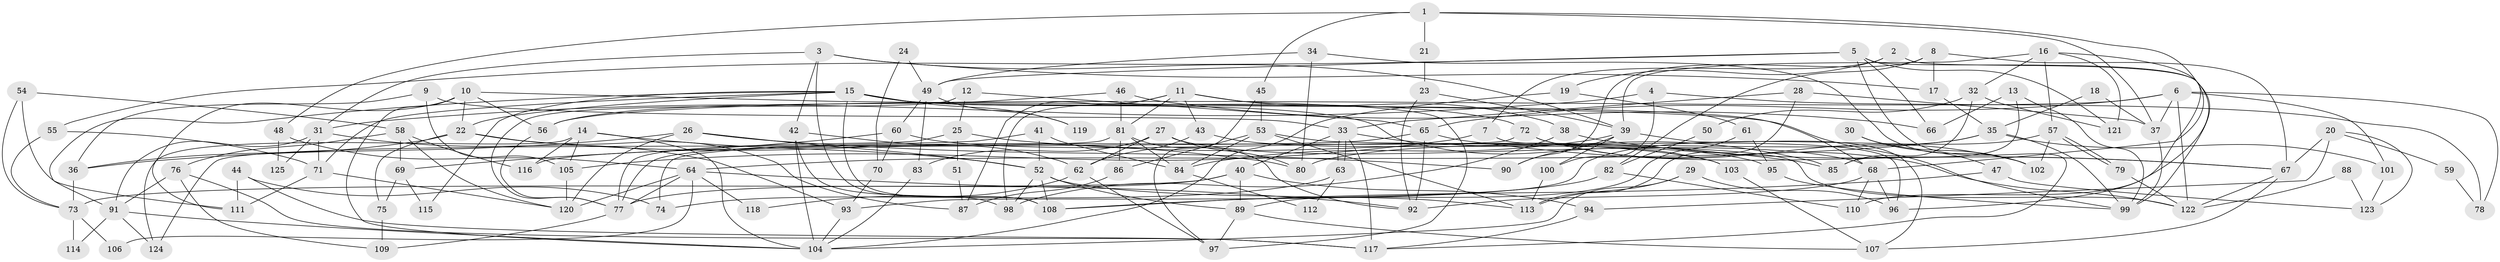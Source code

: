 // Generated by graph-tools (version 1.1) at 2025/02/03/09/25 03:02:03]
// undirected, 125 vertices, 250 edges
graph export_dot {
graph [start="1"]
  node [color=gray90,style=filled];
  1;
  2;
  3;
  4;
  5;
  6;
  7;
  8;
  9;
  10;
  11;
  12;
  13;
  14;
  15;
  16;
  17;
  18;
  19;
  20;
  21;
  22;
  23;
  24;
  25;
  26;
  27;
  28;
  29;
  30;
  31;
  32;
  33;
  34;
  35;
  36;
  37;
  38;
  39;
  40;
  41;
  42;
  43;
  44;
  45;
  46;
  47;
  48;
  49;
  50;
  51;
  52;
  53;
  54;
  55;
  56;
  57;
  58;
  59;
  60;
  61;
  62;
  63;
  64;
  65;
  66;
  67;
  68;
  69;
  70;
  71;
  72;
  73;
  74;
  75;
  76;
  77;
  78;
  79;
  80;
  81;
  82;
  83;
  84;
  85;
  86;
  87;
  88;
  89;
  90;
  91;
  92;
  93;
  94;
  95;
  96;
  97;
  98;
  99;
  100;
  101;
  102;
  103;
  104;
  105;
  106;
  107;
  108;
  109;
  110;
  111;
  112;
  113;
  114;
  115;
  116;
  117;
  118;
  119;
  120;
  121;
  122;
  123;
  124;
  125;
  1 -- 68;
  1 -- 37;
  1 -- 21;
  1 -- 45;
  1 -- 48;
  2 -- 96;
  2 -- 7;
  2 -- 19;
  3 -- 17;
  3 -- 39;
  3 -- 31;
  3 -- 42;
  3 -- 108;
  4 -- 100;
  4 -- 31;
  4 -- 78;
  5 -- 117;
  5 -- 121;
  5 -- 49;
  5 -- 55;
  5 -- 66;
  5 -- 99;
  6 -- 56;
  6 -- 65;
  6 -- 37;
  6 -- 78;
  6 -- 101;
  6 -- 122;
  7 -- 105;
  7 -- 96;
  8 -- 90;
  8 -- 67;
  8 -- 17;
  8 -- 82;
  9 -- 33;
  9 -- 105;
  9 -- 36;
  10 -- 22;
  10 -- 104;
  10 -- 56;
  10 -- 99;
  10 -- 111;
  11 -- 97;
  11 -- 81;
  11 -- 38;
  11 -- 43;
  11 -- 87;
  11 -- 98;
  12 -- 65;
  12 -- 77;
  12 -- 25;
  13 -- 99;
  13 -- 85;
  13 -- 66;
  14 -- 124;
  14 -- 52;
  14 -- 104;
  14 -- 105;
  14 -- 116;
  15 -- 91;
  15 -- 71;
  15 -- 22;
  15 -- 68;
  15 -- 72;
  15 -- 103;
  15 -- 108;
  15 -- 115;
  15 -- 119;
  16 -- 57;
  16 -- 110;
  16 -- 32;
  16 -- 39;
  16 -- 121;
  17 -- 35;
  18 -- 37;
  18 -- 35;
  19 -- 104;
  19 -- 61;
  20 -- 67;
  20 -- 94;
  20 -- 59;
  20 -- 123;
  21 -- 23;
  22 -- 80;
  22 -- 36;
  22 -- 75;
  22 -- 87;
  23 -- 92;
  23 -- 39;
  24 -- 49;
  24 -- 70;
  25 -- 77;
  25 -- 51;
  25 -- 85;
  26 -- 36;
  26 -- 120;
  26 -- 52;
  26 -- 90;
  27 -- 62;
  27 -- 80;
  27 -- 68;
  27 -- 83;
  28 -- 113;
  28 -- 37;
  28 -- 33;
  29 -- 104;
  29 -- 113;
  29 -- 96;
  30 -- 102;
  30 -- 47;
  31 -- 71;
  31 -- 91;
  31 -- 93;
  31 -- 125;
  32 -- 85;
  32 -- 50;
  32 -- 121;
  33 -- 63;
  33 -- 63;
  33 -- 40;
  33 -- 85;
  33 -- 117;
  34 -- 102;
  34 -- 49;
  34 -- 80;
  35 -- 64;
  35 -- 99;
  35 -- 80;
  35 -- 101;
  36 -- 73;
  37 -- 99;
  38 -- 98;
  38 -- 67;
  39 -- 84;
  39 -- 90;
  39 -- 100;
  39 -- 107;
  40 -- 89;
  40 -- 73;
  40 -- 77;
  40 -- 94;
  41 -- 77;
  41 -- 52;
  41 -- 84;
  42 -- 98;
  42 -- 62;
  42 -- 104;
  43 -- 95;
  43 -- 62;
  44 -- 111;
  44 -- 117;
  44 -- 74;
  45 -- 97;
  45 -- 53;
  46 -- 66;
  46 -- 81;
  46 -- 56;
  47 -- 108;
  47 -- 123;
  48 -- 64;
  48 -- 125;
  49 -- 83;
  49 -- 60;
  49 -- 119;
  50 -- 82;
  51 -- 87;
  52 -- 108;
  52 -- 89;
  52 -- 98;
  52 -- 113;
  53 -- 84;
  53 -- 86;
  53 -- 113;
  53 -- 122;
  54 -- 73;
  54 -- 111;
  54 -- 58;
  55 -- 73;
  55 -- 71;
  56 -- 77;
  57 -- 93;
  57 -- 79;
  57 -- 79;
  57 -- 102;
  58 -- 76;
  58 -- 69;
  58 -- 116;
  58 -- 120;
  59 -- 78;
  60 -- 103;
  60 -- 69;
  60 -- 70;
  61 -- 89;
  61 -- 95;
  62 -- 97;
  62 -- 118;
  63 -- 74;
  63 -- 112;
  64 -- 77;
  64 -- 92;
  64 -- 106;
  64 -- 118;
  64 -- 120;
  65 -- 67;
  65 -- 116;
  65 -- 92;
  67 -- 122;
  67 -- 107;
  68 -- 92;
  68 -- 96;
  68 -- 110;
  69 -- 75;
  69 -- 115;
  70 -- 93;
  71 -- 120;
  71 -- 111;
  72 -- 122;
  72 -- 74;
  72 -- 102;
  73 -- 106;
  73 -- 114;
  75 -- 109;
  76 -- 91;
  76 -- 109;
  76 -- 117;
  77 -- 109;
  79 -- 122;
  81 -- 92;
  81 -- 86;
  81 -- 84;
  81 -- 124;
  82 -- 108;
  82 -- 110;
  83 -- 104;
  84 -- 112;
  86 -- 87;
  88 -- 123;
  88 -- 122;
  89 -- 107;
  89 -- 97;
  91 -- 104;
  91 -- 114;
  91 -- 124;
  93 -- 104;
  94 -- 117;
  95 -- 99;
  100 -- 113;
  101 -- 123;
  103 -- 107;
  105 -- 120;
}
